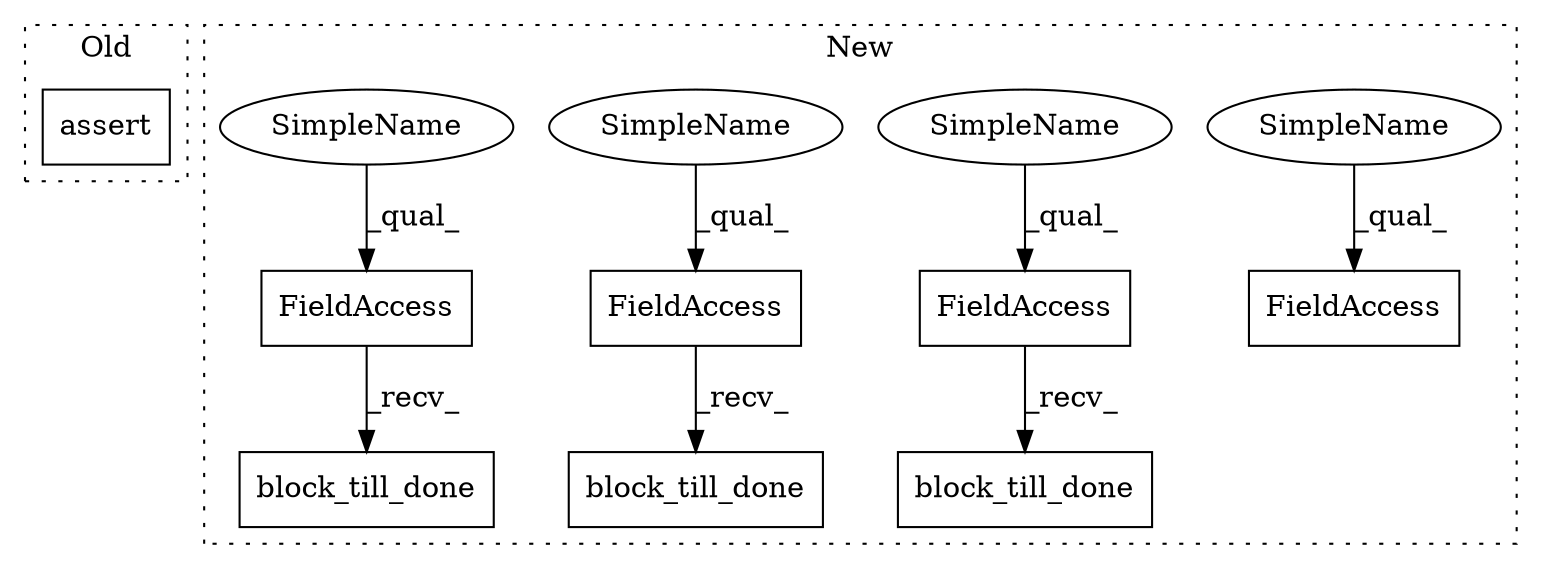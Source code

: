digraph G {
subgraph cluster0 {
1 [label="assert" a="32" s="7569,7607" l="12,1" shape="box"];
label = "Old";
style="dotted";
}
subgraph cluster1 {
2 [label="block_till_done" a="32" s="8317" l="17" shape="box"];
3 [label="FieldAccess" a="22" s="8307" l="9" shape="box"];
4 [label="FieldAccess" a="22" s="8081" l="9" shape="box"];
5 [label="block_till_done" a="32" s="8091" l="17" shape="box"];
6 [label="FieldAccess" a="22" s="7996" l="9" shape="box"];
7 [label="block_till_done" a="32" s="8006" l="17" shape="box"];
8 [label="FieldAccess" a="22" s="8169" l="9" shape="box"];
9 [label="SimpleName" a="42" s="8169" l="4" shape="ellipse"];
10 [label="SimpleName" a="42" s="8081" l="4" shape="ellipse"];
11 [label="SimpleName" a="42" s="8307" l="4" shape="ellipse"];
12 [label="SimpleName" a="42" s="7996" l="4" shape="ellipse"];
label = "New";
style="dotted";
}
3 -> 2 [label="_recv_"];
4 -> 5 [label="_recv_"];
6 -> 7 [label="_recv_"];
9 -> 8 [label="_qual_"];
10 -> 4 [label="_qual_"];
11 -> 3 [label="_qual_"];
12 -> 6 [label="_qual_"];
}
